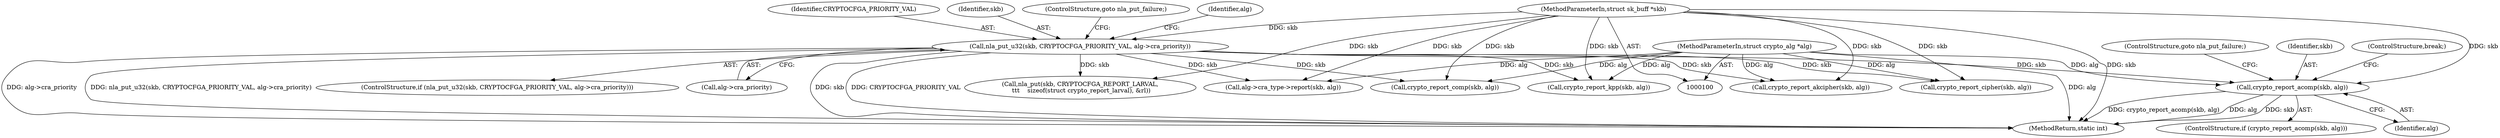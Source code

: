 digraph "0_linux_f43f39958beb206b53292801e216d9b8a660f087_4@API" {
"1000242" [label="(Call,crypto_report_acomp(skb, alg))"];
"1000166" [label="(Call,nla_put_u32(skb, CRYPTOCFGA_PRIORITY_VAL, alg->cra_priority))"];
"1000103" [label="(MethodParameterIn,struct sk_buff *skb)"];
"1000101" [label="(MethodParameterIn,struct crypto_alg *alg)"];
"1000241" [label="(ControlStructure,if (crypto_report_acomp(skb, alg)))"];
"1000169" [label="(Call,alg->cra_priority)"];
"1000166" [label="(Call,nla_put_u32(skb, CRYPTOCFGA_PRIORITY_VAL, alg->cra_priority))"];
"1000268" [label="(MethodReturn,static int)"];
"1000167" [label="(Identifier,skb)"];
"1000172" [label="(ControlStructure,goto nla_put_failure;)"];
"1000228" [label="(Call,crypto_report_cipher(skb, alg))"];
"1000165" [label="(ControlStructure,if (nla_put_u32(skb, CRYPTOCFGA_PRIORITY_VAL, alg->cra_priority)))"];
"1000245" [label="(ControlStructure,goto nla_put_failure;)"];
"1000243" [label="(Identifier,skb)"];
"1000246" [label="(ControlStructure,break;)"];
"1000101" [label="(MethodParameterIn,struct crypto_alg *alg)"];
"1000212" [label="(Call,alg->cra_type->report(skb, alg))"];
"1000191" [label="(Call,nla_put(skb, CRYPTOCFGA_REPORT_LARVAL,\n \t\t\t    sizeof(struct crypto_report_larval), &rl))"];
"1000235" [label="(Call,crypto_report_comp(skb, alg))"];
"1000103" [label="(MethodParameterIn,struct sk_buff *skb)"];
"1000176" [label="(Identifier,alg)"];
"1000244" [label="(Identifier,alg)"];
"1000256" [label="(Call,crypto_report_kpp(skb, alg))"];
"1000242" [label="(Call,crypto_report_acomp(skb, alg))"];
"1000168" [label="(Identifier,CRYPTOCFGA_PRIORITY_VAL)"];
"1000249" [label="(Call,crypto_report_akcipher(skb, alg))"];
"1000242" -> "1000241"  [label="AST: "];
"1000242" -> "1000244"  [label="CFG: "];
"1000243" -> "1000242"  [label="AST: "];
"1000244" -> "1000242"  [label="AST: "];
"1000245" -> "1000242"  [label="CFG: "];
"1000246" -> "1000242"  [label="CFG: "];
"1000242" -> "1000268"  [label="DDG: crypto_report_acomp(skb, alg)"];
"1000242" -> "1000268"  [label="DDG: alg"];
"1000242" -> "1000268"  [label="DDG: skb"];
"1000166" -> "1000242"  [label="DDG: skb"];
"1000103" -> "1000242"  [label="DDG: skb"];
"1000101" -> "1000242"  [label="DDG: alg"];
"1000166" -> "1000165"  [label="AST: "];
"1000166" -> "1000169"  [label="CFG: "];
"1000167" -> "1000166"  [label="AST: "];
"1000168" -> "1000166"  [label="AST: "];
"1000169" -> "1000166"  [label="AST: "];
"1000172" -> "1000166"  [label="CFG: "];
"1000176" -> "1000166"  [label="CFG: "];
"1000166" -> "1000268"  [label="DDG: CRYPTOCFGA_PRIORITY_VAL"];
"1000166" -> "1000268"  [label="DDG: alg->cra_priority"];
"1000166" -> "1000268"  [label="DDG: nla_put_u32(skb, CRYPTOCFGA_PRIORITY_VAL, alg->cra_priority)"];
"1000166" -> "1000268"  [label="DDG: skb"];
"1000103" -> "1000166"  [label="DDG: skb"];
"1000166" -> "1000191"  [label="DDG: skb"];
"1000166" -> "1000212"  [label="DDG: skb"];
"1000166" -> "1000228"  [label="DDG: skb"];
"1000166" -> "1000235"  [label="DDG: skb"];
"1000166" -> "1000249"  [label="DDG: skb"];
"1000166" -> "1000256"  [label="DDG: skb"];
"1000103" -> "1000100"  [label="AST: "];
"1000103" -> "1000268"  [label="DDG: skb"];
"1000103" -> "1000191"  [label="DDG: skb"];
"1000103" -> "1000212"  [label="DDG: skb"];
"1000103" -> "1000228"  [label="DDG: skb"];
"1000103" -> "1000235"  [label="DDG: skb"];
"1000103" -> "1000249"  [label="DDG: skb"];
"1000103" -> "1000256"  [label="DDG: skb"];
"1000101" -> "1000100"  [label="AST: "];
"1000101" -> "1000268"  [label="DDG: alg"];
"1000101" -> "1000212"  [label="DDG: alg"];
"1000101" -> "1000228"  [label="DDG: alg"];
"1000101" -> "1000235"  [label="DDG: alg"];
"1000101" -> "1000249"  [label="DDG: alg"];
"1000101" -> "1000256"  [label="DDG: alg"];
}
